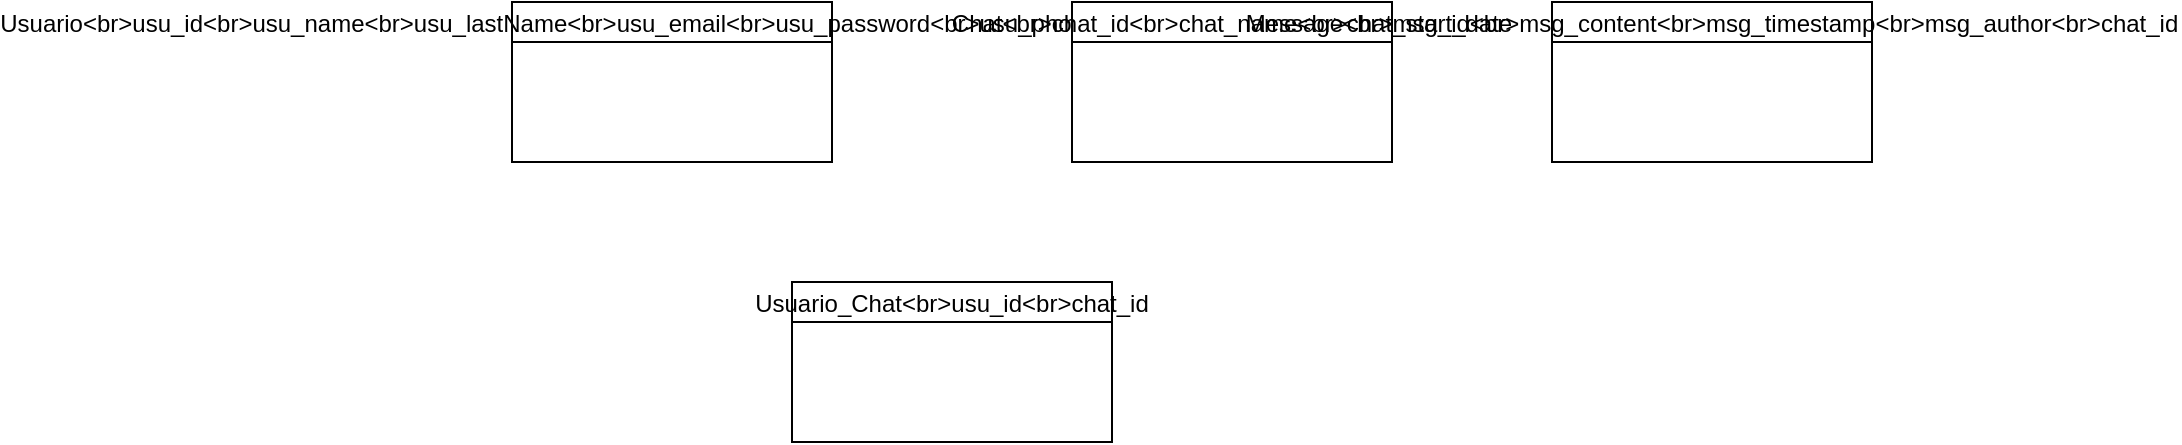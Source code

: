 <mxfile><diagram name="Modelo Lógico" id="diagram1"><mxGraphModel dx="1294" dy="721" grid="1" gridSize="10" guides="1" tooltips="1" connect="1" arrows="1" fold="1" page="1" pageScale="1" pageWidth="827" pageHeight="1169"><root><mxCell id="0" /><mxCell id="1" parent="0" /><mxCell id="2" value="Usuario&lt;br&gt;usu_id&lt;br&gt;usu_name&lt;br&gt;usu_lastName&lt;br&gt;usu_email&lt;br&gt;usu_password&lt;br&gt;usu_photo_url&lt;br&gt;usu_timestamp" style="shape=swimlane;childLayout=stackLayout;startSize=20;" vertex="1" parent="1"><mxGeometry x="40" y="40" width="160" height="80" as="geometry" /></mxCell><mxCell id="3" value="Chat&lt;br&gt;chat_id&lt;br&gt;chat_name&lt;br&gt;chat_start_date" style="shape=swimlane;childLayout=stackLayout;startSize=20;" vertex="1" parent="1"><mxGeometry x="320" y="40" width="160" height="80" as="geometry" /></mxCell><mxCell id="4" value="Usuario_Chat&lt;br&gt;usu_id&lt;br&gt;chat_id" style="shape=swimlane;childLayout=stackLayout;startSize=20;" vertex="1" parent="1"><mxGeometry x="180" y="180" width="160" height="80" as="geometry" /></mxCell><mxCell id="5" value="Message&lt;br&gt;msg_id&lt;br&gt;msg_content&lt;br&gt;msg_timestamp&lt;br&gt;msg_author&lt;br&gt;chat_id" style="shape=swimlane;childLayout=stackLayout;startSize=20;" vertex="1" parent="1"><mxGeometry x="560" y="40" width="160" height="80" as="geometry" /></mxCell></root></mxGraphModel></diagram></mxfile>